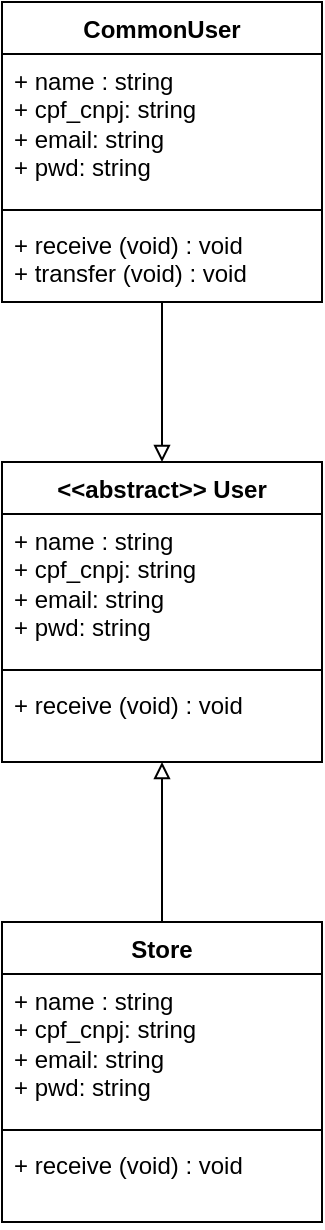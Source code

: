 <mxfile version="24.4.4" type="device" pages="2">
  <diagram name="UML" id="MvfSUKwGwdcnrsB4NHhz">
    <mxGraphModel dx="714" dy="1858" grid="1" gridSize="10" guides="1" tooltips="1" connect="1" arrows="1" fold="1" page="1" pageScale="1" pageWidth="827" pageHeight="1169" math="0" shadow="0">
      <root>
        <mxCell id="0" />
        <mxCell id="1" parent="0" />
        <mxCell id="cY8wUNtef6EiulZyEPsS-9" value="" style="edgeStyle=orthogonalEdgeStyle;rounded=0;orthogonalLoop=1;jettySize=auto;html=1;endArrow=none;endFill=0;jumpStyle=line;startArrow=block;startFill=0;" edge="1" parent="1" source="cY8wUNtef6EiulZyEPsS-1" target="cY8wUNtef6EiulZyEPsS-5">
          <mxGeometry relative="1" as="geometry" />
        </mxCell>
        <mxCell id="cY8wUNtef6EiulZyEPsS-17" value="" style="edgeStyle=orthogonalEdgeStyle;rounded=0;orthogonalLoop=1;jettySize=auto;html=1;endArrow=none;endFill=0;startArrow=block;startFill=0;" edge="1" parent="1" source="cY8wUNtef6EiulZyEPsS-1" target="cY8wUNtef6EiulZyEPsS-13">
          <mxGeometry relative="1" as="geometry" />
        </mxCell>
        <mxCell id="cY8wUNtef6EiulZyEPsS-1" value="&amp;lt;&amp;lt;abstract&amp;gt;&amp;gt; User" style="swimlane;fontStyle=1;align=center;verticalAlign=top;childLayout=stackLayout;horizontal=1;startSize=26;horizontalStack=0;resizeParent=1;resizeParentMax=0;resizeLast=0;collapsible=1;marginBottom=0;whiteSpace=wrap;html=1;" vertex="1" parent="1">
          <mxGeometry x="300" y="130" width="160" height="150" as="geometry" />
        </mxCell>
        <mxCell id="cY8wUNtef6EiulZyEPsS-2" value="+ name : string&lt;div&gt;+ cpf_cnpj: string&lt;/div&gt;&lt;div&gt;+ email: string&lt;/div&gt;&lt;div&gt;+ pwd: string&lt;/div&gt;" style="text;strokeColor=none;fillColor=none;align=left;verticalAlign=top;spacingLeft=4;spacingRight=4;overflow=hidden;rotatable=0;points=[[0,0.5],[1,0.5]];portConstraint=eastwest;whiteSpace=wrap;html=1;" vertex="1" parent="cY8wUNtef6EiulZyEPsS-1">
          <mxGeometry y="26" width="160" height="74" as="geometry" />
        </mxCell>
        <mxCell id="cY8wUNtef6EiulZyEPsS-3" value="" style="line;strokeWidth=1;fillColor=none;align=left;verticalAlign=middle;spacingTop=-1;spacingLeft=3;spacingRight=3;rotatable=0;labelPosition=right;points=[];portConstraint=eastwest;strokeColor=inherit;" vertex="1" parent="cY8wUNtef6EiulZyEPsS-1">
          <mxGeometry y="100" width="160" height="8" as="geometry" />
        </mxCell>
        <mxCell id="cY8wUNtef6EiulZyEPsS-4" value="+ receive (void) : void" style="text;strokeColor=none;fillColor=none;align=left;verticalAlign=top;spacingLeft=4;spacingRight=4;overflow=hidden;rotatable=0;points=[[0,0.5],[1,0.5]];portConstraint=eastwest;whiteSpace=wrap;html=1;" vertex="1" parent="cY8wUNtef6EiulZyEPsS-1">
          <mxGeometry y="108" width="160" height="42" as="geometry" />
        </mxCell>
        <mxCell id="cY8wUNtef6EiulZyEPsS-5" value="Store" style="swimlane;fontStyle=1;align=center;verticalAlign=top;childLayout=stackLayout;horizontal=1;startSize=26;horizontalStack=0;resizeParent=1;resizeParentMax=0;resizeLast=0;collapsible=1;marginBottom=0;whiteSpace=wrap;html=1;" vertex="1" parent="1">
          <mxGeometry x="300" y="360" width="160" height="150" as="geometry" />
        </mxCell>
        <mxCell id="cY8wUNtef6EiulZyEPsS-6" value="+ name : string&lt;div&gt;+ cpf_cnpj: string&lt;/div&gt;&lt;div&gt;+ email: string&lt;/div&gt;&lt;div&gt;+ pwd: string&lt;/div&gt;" style="text;strokeColor=none;fillColor=none;align=left;verticalAlign=top;spacingLeft=4;spacingRight=4;overflow=hidden;rotatable=0;points=[[0,0.5],[1,0.5]];portConstraint=eastwest;whiteSpace=wrap;html=1;" vertex="1" parent="cY8wUNtef6EiulZyEPsS-5">
          <mxGeometry y="26" width="160" height="74" as="geometry" />
        </mxCell>
        <mxCell id="cY8wUNtef6EiulZyEPsS-7" value="" style="line;strokeWidth=1;fillColor=none;align=left;verticalAlign=middle;spacingTop=-1;spacingLeft=3;spacingRight=3;rotatable=0;labelPosition=right;points=[];portConstraint=eastwest;strokeColor=inherit;" vertex="1" parent="cY8wUNtef6EiulZyEPsS-5">
          <mxGeometry y="100" width="160" height="8" as="geometry" />
        </mxCell>
        <mxCell id="cY8wUNtef6EiulZyEPsS-8" value="+ receive (void) : void" style="text;strokeColor=none;fillColor=none;align=left;verticalAlign=top;spacingLeft=4;spacingRight=4;overflow=hidden;rotatable=0;points=[[0,0.5],[1,0.5]];portConstraint=eastwest;whiteSpace=wrap;html=1;" vertex="1" parent="cY8wUNtef6EiulZyEPsS-5">
          <mxGeometry y="108" width="160" height="42" as="geometry" />
        </mxCell>
        <mxCell id="cY8wUNtef6EiulZyEPsS-13" value="CommonUser" style="swimlane;fontStyle=1;align=center;verticalAlign=top;childLayout=stackLayout;horizontal=1;startSize=26;horizontalStack=0;resizeParent=1;resizeParentMax=0;resizeLast=0;collapsible=1;marginBottom=0;whiteSpace=wrap;html=1;" vertex="1" parent="1">
          <mxGeometry x="300" y="-100" width="160" height="150" as="geometry" />
        </mxCell>
        <mxCell id="cY8wUNtef6EiulZyEPsS-14" value="+ name : string&lt;div&gt;+ cpf_cnpj: string&lt;/div&gt;&lt;div&gt;+ email: string&lt;/div&gt;&lt;div&gt;+ pwd: string&lt;/div&gt;" style="text;strokeColor=none;fillColor=none;align=left;verticalAlign=top;spacingLeft=4;spacingRight=4;overflow=hidden;rotatable=0;points=[[0,0.5],[1,0.5]];portConstraint=eastwest;whiteSpace=wrap;html=1;" vertex="1" parent="cY8wUNtef6EiulZyEPsS-13">
          <mxGeometry y="26" width="160" height="74" as="geometry" />
        </mxCell>
        <mxCell id="cY8wUNtef6EiulZyEPsS-15" value="" style="line;strokeWidth=1;fillColor=none;align=left;verticalAlign=middle;spacingTop=-1;spacingLeft=3;spacingRight=3;rotatable=0;labelPosition=right;points=[];portConstraint=eastwest;strokeColor=inherit;" vertex="1" parent="cY8wUNtef6EiulZyEPsS-13">
          <mxGeometry y="100" width="160" height="8" as="geometry" />
        </mxCell>
        <mxCell id="cY8wUNtef6EiulZyEPsS-16" value="+ receive (void) : void&lt;div&gt;+ transfer (void) : void&lt;/div&gt;" style="text;strokeColor=none;fillColor=none;align=left;verticalAlign=top;spacingLeft=4;spacingRight=4;overflow=hidden;rotatable=0;points=[[0,0.5],[1,0.5]];portConstraint=eastwest;whiteSpace=wrap;html=1;" vertex="1" parent="cY8wUNtef6EiulZyEPsS-13">
          <mxGeometry y="108" width="160" height="42" as="geometry" />
        </mxCell>
      </root>
    </mxGraphModel>
  </diagram>
  <diagram id="f_n0mu8CgQDKu6z_IwcH" name="Desenho de solucao">
    <mxGraphModel dx="714" dy="689" grid="1" gridSize="10" guides="1" tooltips="1" connect="1" arrows="1" fold="1" page="1" pageScale="1" pageWidth="827" pageHeight="1169" math="0" shadow="0">
      <root>
        <mxCell id="0" />
        <mxCell id="1" parent="0" />
        <mxCell id="oESwHcfnBzSelsX8lsJo-19" style="edgeStyle=orthogonalEdgeStyle;rounded=0;orthogonalLoop=1;jettySize=auto;html=1;" edge="1" parent="1" source="oESwHcfnBzSelsX8lsJo-1" target="oESwHcfnBzSelsX8lsJo-5">
          <mxGeometry relative="1" as="geometry" />
        </mxCell>
        <mxCell id="oESwHcfnBzSelsX8lsJo-21" style="rounded=0;orthogonalLoop=1;jettySize=auto;html=1;" edge="1" parent="1" source="oESwHcfnBzSelsX8lsJo-1">
          <mxGeometry relative="1" as="geometry">
            <mxPoint x="310" y="420" as="targetPoint" />
          </mxGeometry>
        </mxCell>
        <mxCell id="oESwHcfnBzSelsX8lsJo-1" value="Tranferencias" style="sketch=0;points=[[0,0,0],[0.25,0,0],[0.5,0,0],[0.75,0,0],[1,0,0],[0,1,0],[0.25,1,0],[0.5,1,0],[0.75,1,0],[1,1,0],[0,0.25,0],[0,0.5,0],[0,0.75,0],[1,0.25,0],[1,0.5,0],[1,0.75,0]];outlineConnect=0;fontColor=#232F3E;fillColor=#ED7100;strokeColor=#ffffff;dashed=0;verticalLabelPosition=bottom;verticalAlign=top;align=center;html=1;fontSize=12;fontStyle=0;aspect=fixed;shape=mxgraph.aws4.resourceIcon;resIcon=mxgraph.aws4.ecs;" vertex="1" parent="1">
          <mxGeometry x="130" y="250" width="78" height="78" as="geometry" />
        </mxCell>
        <mxCell id="oESwHcfnBzSelsX8lsJo-24" style="rounded=0;orthogonalLoop=1;jettySize=auto;html=1;" edge="1" parent="1" source="oESwHcfnBzSelsX8lsJo-4" target="oESwHcfnBzSelsX8lsJo-7">
          <mxGeometry relative="1" as="geometry" />
        </mxCell>
        <mxCell id="oESwHcfnBzSelsX8lsJo-4" value="" style="sketch=0;points=[[0,0,0],[0.25,0,0],[0.5,0,0],[0.75,0,0],[1,0,0],[0,1,0],[0.25,1,0],[0.5,1,0],[0.75,1,0],[1,1,0],[0,0.25,0],[0,0.5,0],[0,0.75,0],[1,0.25,0],[1,0.5,0],[1,0.75,0]];outlineConnect=0;fontColor=#232F3E;fillColor=#E7157B;strokeColor=#ffffff;dashed=0;verticalLabelPosition=bottom;verticalAlign=top;align=center;html=1;fontSize=12;fontStyle=0;aspect=fixed;shape=mxgraph.aws4.resourceIcon;resIcon=mxgraph.aws4.sqs;" vertex="1" parent="1">
          <mxGeometry x="320" y="130" width="78" height="78" as="geometry" />
        </mxCell>
        <mxCell id="oESwHcfnBzSelsX8lsJo-5" value="" style="sketch=0;points=[[0,0,0],[0.25,0,0],[0.5,0,0],[0.75,0,0],[1,0,0],[0,1,0],[0.25,1,0],[0.5,1,0],[0.75,1,0],[1,1,0],[0,0.25,0],[0,0.5,0],[0,0.75,0],[1,0.25,0],[1,0.5,0],[1,0.75,0]];outlineConnect=0;fontColor=#232F3E;fillColor=#E7157B;strokeColor=#ffffff;dashed=0;verticalLabelPosition=bottom;verticalAlign=top;align=center;html=1;fontSize=12;fontStyle=0;aspect=fixed;shape=mxgraph.aws4.resourceIcon;resIcon=mxgraph.aws4.sns;" vertex="1" parent="1">
          <mxGeometry x="320" y="250" width="78" height="78" as="geometry" />
        </mxCell>
        <mxCell id="oESwHcfnBzSelsX8lsJo-25" style="rounded=0;orthogonalLoop=1;jettySize=auto;html=1;" edge="1" parent="1" source="oESwHcfnBzSelsX8lsJo-6" target="oESwHcfnBzSelsX8lsJo-7">
          <mxGeometry relative="1" as="geometry" />
        </mxCell>
        <mxCell id="oESwHcfnBzSelsX8lsJo-6" value="" style="sketch=0;points=[[0,0,0],[0.25,0,0],[0.5,0,0],[0.75,0,0],[1,0,0],[0,1,0],[0.25,1,0],[0.5,1,0],[0.75,1,0],[1,1,0],[0,0.25,0],[0,0.5,0],[0,0.75,0],[1,0.25,0],[1,0.5,0],[1,0.75,0]];outlineConnect=0;fontColor=#232F3E;fillColor=#8C4FFF;strokeColor=#ffffff;dashed=0;verticalLabelPosition=bottom;verticalAlign=top;align=center;html=1;fontSize=12;fontStyle=0;aspect=fixed;shape=mxgraph.aws4.resourceIcon;resIcon=mxgraph.aws4.managed_streaming_for_kafka;" vertex="1" parent="1">
          <mxGeometry x="320" y="380" width="78" height="78" as="geometry" />
        </mxCell>
        <mxCell id="oESwHcfnBzSelsX8lsJo-11" value="" style="edgeStyle=orthogonalEdgeStyle;rounded=0;orthogonalLoop=1;jettySize=auto;html=1;" edge="1" parent="1" source="oESwHcfnBzSelsX8lsJo-12" target="oESwHcfnBzSelsX8lsJo-10">
          <mxGeometry relative="1" as="geometry" />
        </mxCell>
        <mxCell id="oESwHcfnBzSelsX8lsJo-15" style="edgeStyle=orthogonalEdgeStyle;rounded=0;orthogonalLoop=1;jettySize=auto;html=1;exitX=1;exitY=0.5;exitDx=0;exitDy=0;exitPerimeter=0;entryX=0;entryY=0.5;entryDx=0;entryDy=0;" edge="1" parent="1" source="oESwHcfnBzSelsX8lsJo-7" target="oESwHcfnBzSelsX8lsJo-14">
          <mxGeometry relative="1" as="geometry" />
        </mxCell>
        <mxCell id="oESwHcfnBzSelsX8lsJo-7" value="Mensageria" style="sketch=0;points=[[0,0,0],[0.25,0,0],[0.5,0,0],[0.75,0,0],[1,0,0],[0,1,0],[0.25,1,0],[0.5,1,0],[0.75,1,0],[1,1,0],[0,0.25,0],[0,0.5,0],[0,0.75,0],[1,0.25,0],[1,0.5,0],[1,0.75,0]];outlineConnect=0;fontColor=#232F3E;fillColor=#ED7100;strokeColor=#ffffff;dashed=0;verticalLabelPosition=bottom;verticalAlign=top;align=center;html=1;fontSize=12;fontStyle=0;aspect=fixed;shape=mxgraph.aws4.resourceIcon;resIcon=mxgraph.aws4.ecs;" vertex="1" parent="1">
          <mxGeometry x="510" y="250" width="78" height="78" as="geometry" />
        </mxCell>
        <mxCell id="oESwHcfnBzSelsX8lsJo-9" value="" style="edgeStyle=orthogonalEdgeStyle;rounded=0;orthogonalLoop=1;jettySize=auto;html=1;" edge="1" parent="1" source="oESwHcfnBzSelsX8lsJo-8" target="oESwHcfnBzSelsX8lsJo-1">
          <mxGeometry relative="1" as="geometry" />
        </mxCell>
        <mxCell id="oESwHcfnBzSelsX8lsJo-8" value="" style="shape=actor;whiteSpace=wrap;html=1;" vertex="1" parent="1">
          <mxGeometry x="20" y="259" width="40" height="60" as="geometry" />
        </mxCell>
        <mxCell id="oESwHcfnBzSelsX8lsJo-10" value="" style="shape=actor;whiteSpace=wrap;html=1;" vertex="1" parent="1">
          <mxGeometry x="680" y="259" width="40" height="60" as="geometry" />
        </mxCell>
        <mxCell id="oESwHcfnBzSelsX8lsJo-14" value="" style="shape=image;html=1;verticalAlign=top;verticalLabelPosition=bottom;labelBackgroundColor=#ffffff;imageAspect=0;aspect=fixed;image=https://cdn0.iconfinder.com/data/icons/devices-42/512/android_phone-128.png" vertex="1" parent="1">
          <mxGeometry x="656" y="150" width="88" height="88" as="geometry" />
        </mxCell>
        <mxCell id="oESwHcfnBzSelsX8lsJo-17" value="" style="edgeStyle=orthogonalEdgeStyle;rounded=0;orthogonalLoop=1;jettySize=auto;html=1;" edge="1" parent="1" source="oESwHcfnBzSelsX8lsJo-7" target="oESwHcfnBzSelsX8lsJo-12">
          <mxGeometry relative="1" as="geometry">
            <mxPoint x="588" y="289" as="sourcePoint" />
            <mxPoint x="680" y="289" as="targetPoint" />
          </mxGeometry>
        </mxCell>
        <mxCell id="oESwHcfnBzSelsX8lsJo-12" value="" style="html=1;verticalLabelPosition=bottom;align=center;labelBackgroundColor=#ffffff;verticalAlign=top;strokeWidth=2;strokeColor=#0080F0;shadow=0;dashed=0;shape=mxgraph.ios7.icons.mail;" vertex="1" parent="1">
          <mxGeometry x="610" y="280.75" width="30" height="16.5" as="geometry" />
        </mxCell>
        <mxCell id="oESwHcfnBzSelsX8lsJo-20" style="edgeStyle=orthogonalEdgeStyle;rounded=0;orthogonalLoop=1;jettySize=auto;html=1;entryX=0;entryY=0.5;entryDx=0;entryDy=0;entryPerimeter=0;" edge="1" parent="1" source="oESwHcfnBzSelsX8lsJo-5" target="oESwHcfnBzSelsX8lsJo-7">
          <mxGeometry relative="1" as="geometry" />
        </mxCell>
        <mxCell id="oESwHcfnBzSelsX8lsJo-23" style="rounded=0;orthogonalLoop=1;jettySize=auto;html=1;entryX=0;entryY=0.5;entryDx=0;entryDy=0;entryPerimeter=0;" edge="1" parent="1" source="oESwHcfnBzSelsX8lsJo-1" target="oESwHcfnBzSelsX8lsJo-4">
          <mxGeometry relative="1" as="geometry" />
        </mxCell>
      </root>
    </mxGraphModel>
  </diagram>
</mxfile>
